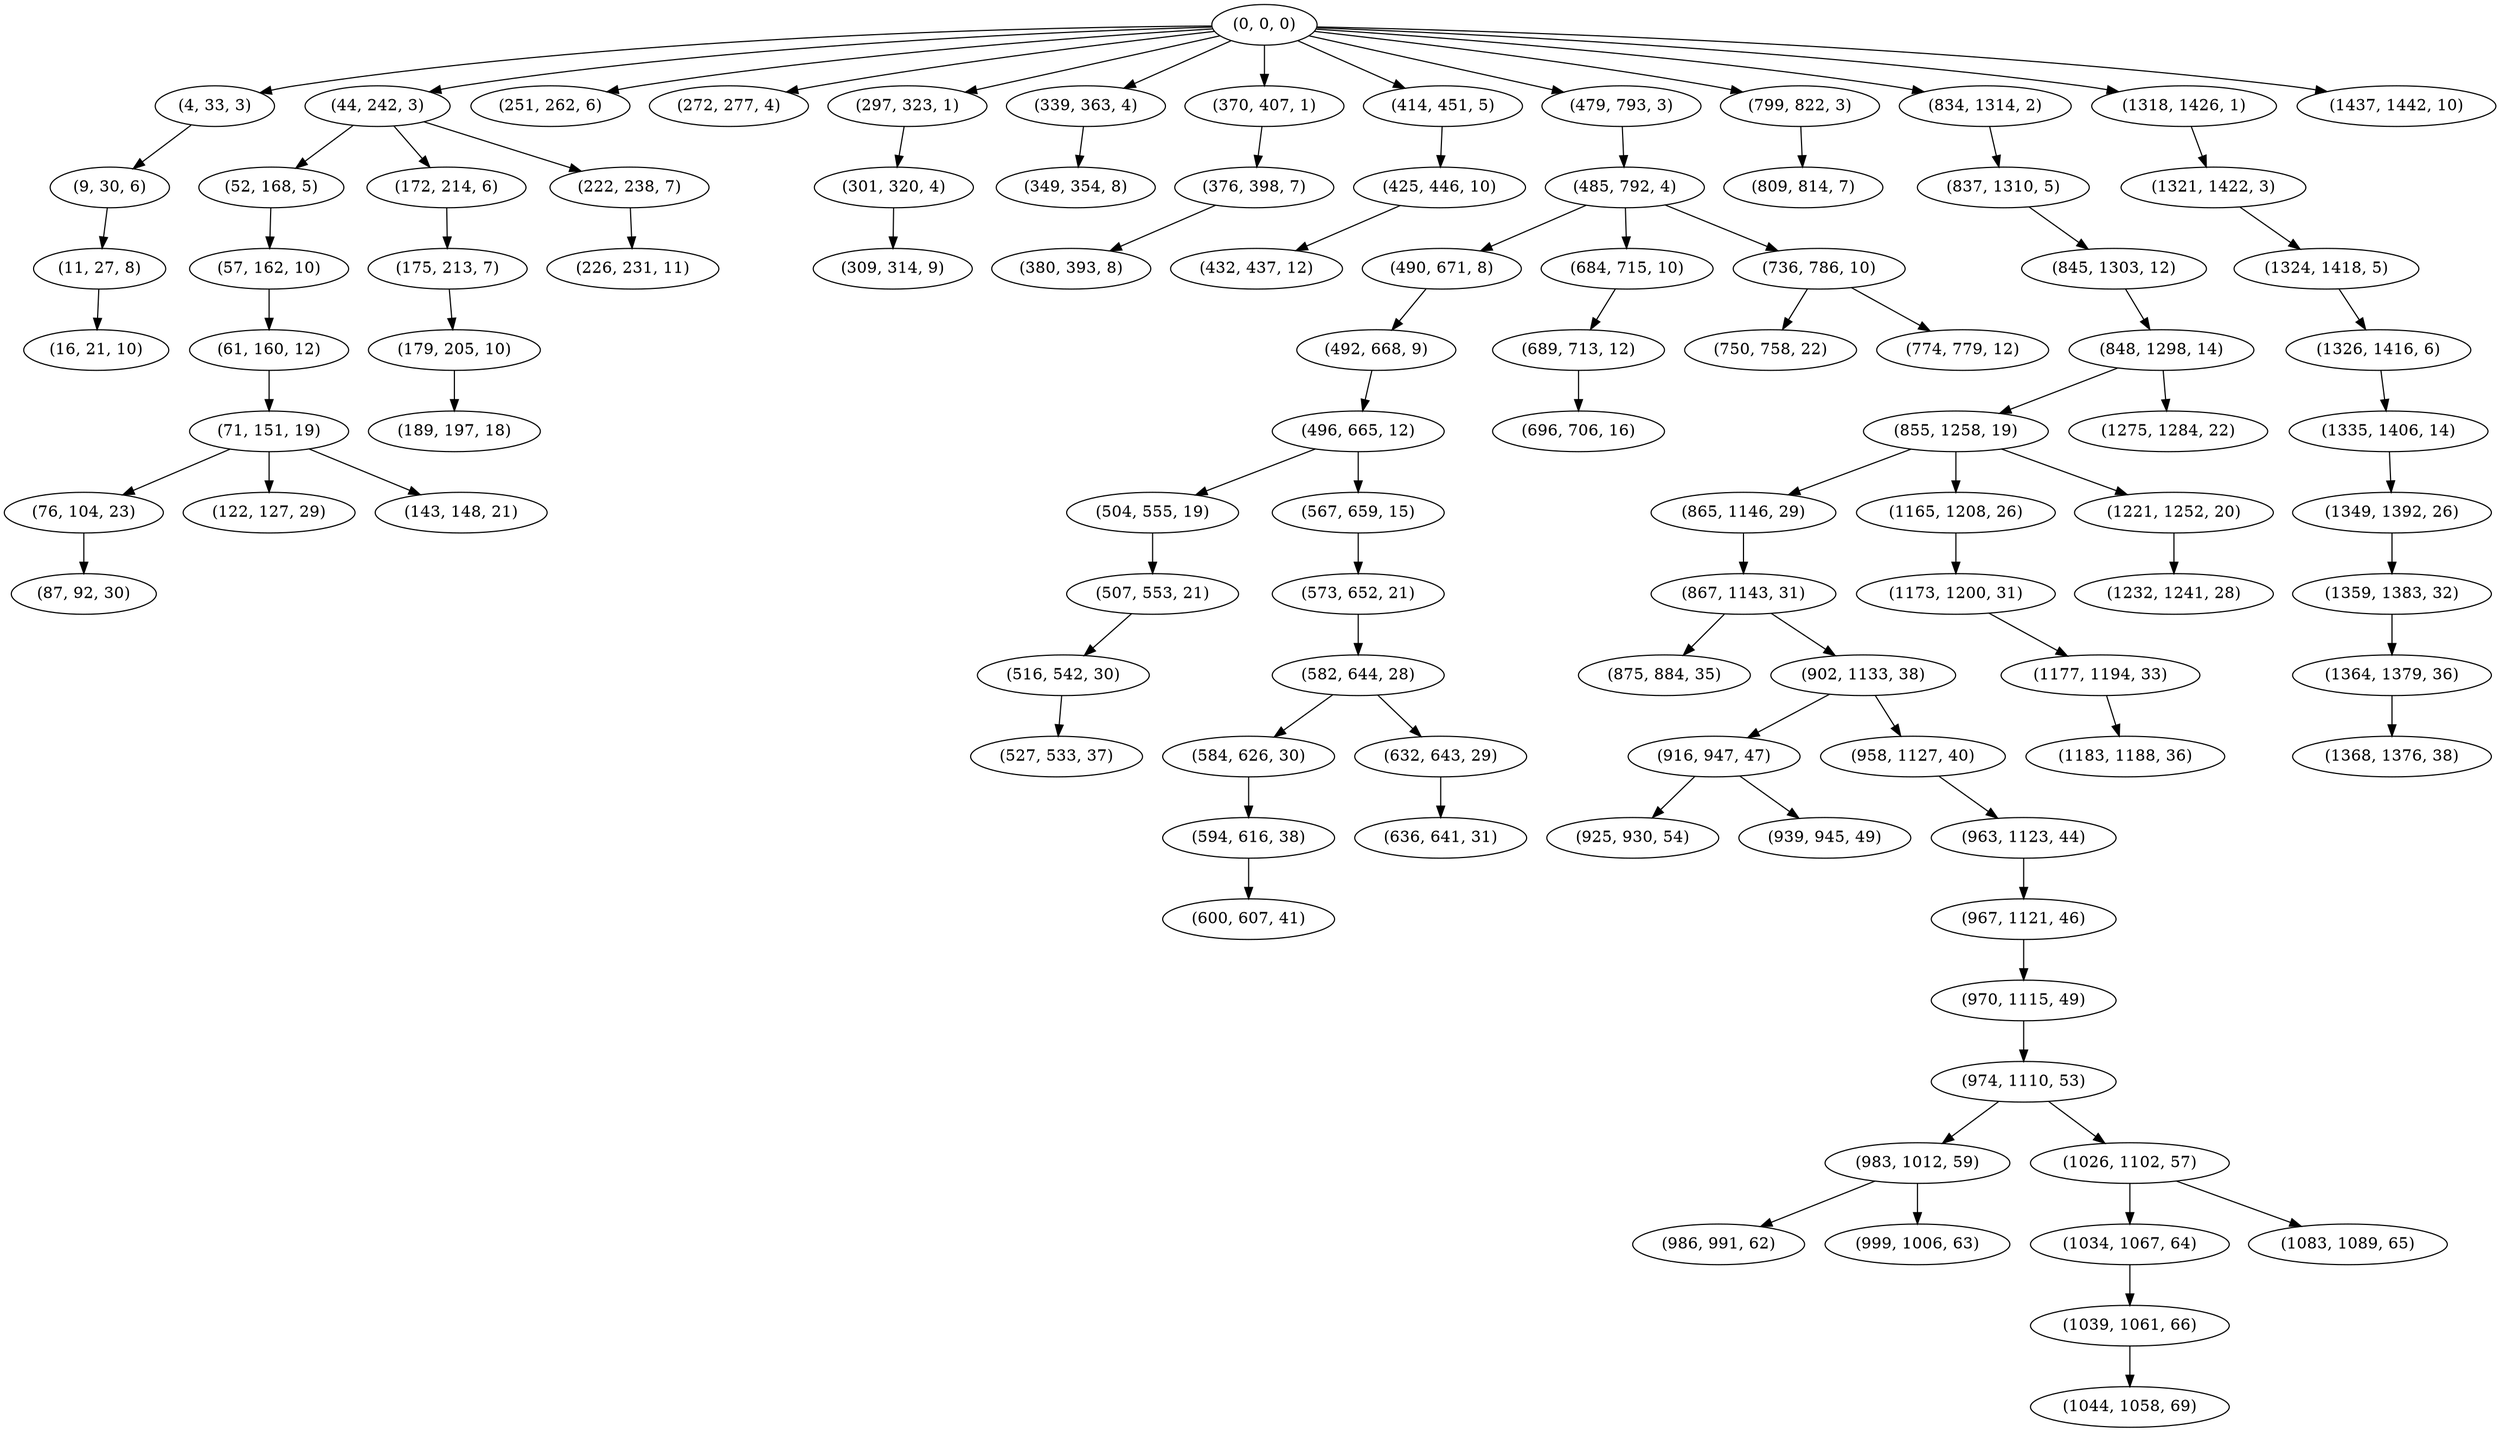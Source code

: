 digraph tree {
    "(0, 0, 0)";
    "(4, 33, 3)";
    "(9, 30, 6)";
    "(11, 27, 8)";
    "(16, 21, 10)";
    "(44, 242, 3)";
    "(52, 168, 5)";
    "(57, 162, 10)";
    "(61, 160, 12)";
    "(71, 151, 19)";
    "(76, 104, 23)";
    "(87, 92, 30)";
    "(122, 127, 29)";
    "(143, 148, 21)";
    "(172, 214, 6)";
    "(175, 213, 7)";
    "(179, 205, 10)";
    "(189, 197, 18)";
    "(222, 238, 7)";
    "(226, 231, 11)";
    "(251, 262, 6)";
    "(272, 277, 4)";
    "(297, 323, 1)";
    "(301, 320, 4)";
    "(309, 314, 9)";
    "(339, 363, 4)";
    "(349, 354, 8)";
    "(370, 407, 1)";
    "(376, 398, 7)";
    "(380, 393, 8)";
    "(414, 451, 5)";
    "(425, 446, 10)";
    "(432, 437, 12)";
    "(479, 793, 3)";
    "(485, 792, 4)";
    "(490, 671, 8)";
    "(492, 668, 9)";
    "(496, 665, 12)";
    "(504, 555, 19)";
    "(507, 553, 21)";
    "(516, 542, 30)";
    "(527, 533, 37)";
    "(567, 659, 15)";
    "(573, 652, 21)";
    "(582, 644, 28)";
    "(584, 626, 30)";
    "(594, 616, 38)";
    "(600, 607, 41)";
    "(632, 643, 29)";
    "(636, 641, 31)";
    "(684, 715, 10)";
    "(689, 713, 12)";
    "(696, 706, 16)";
    "(736, 786, 10)";
    "(750, 758, 22)";
    "(774, 779, 12)";
    "(799, 822, 3)";
    "(809, 814, 7)";
    "(834, 1314, 2)";
    "(837, 1310, 5)";
    "(845, 1303, 12)";
    "(848, 1298, 14)";
    "(855, 1258, 19)";
    "(865, 1146, 29)";
    "(867, 1143, 31)";
    "(875, 884, 35)";
    "(902, 1133, 38)";
    "(916, 947, 47)";
    "(925, 930, 54)";
    "(939, 945, 49)";
    "(958, 1127, 40)";
    "(963, 1123, 44)";
    "(967, 1121, 46)";
    "(970, 1115, 49)";
    "(974, 1110, 53)";
    "(983, 1012, 59)";
    "(986, 991, 62)";
    "(999, 1006, 63)";
    "(1026, 1102, 57)";
    "(1034, 1067, 64)";
    "(1039, 1061, 66)";
    "(1044, 1058, 69)";
    "(1083, 1089, 65)";
    "(1165, 1208, 26)";
    "(1173, 1200, 31)";
    "(1177, 1194, 33)";
    "(1183, 1188, 36)";
    "(1221, 1252, 20)";
    "(1232, 1241, 28)";
    "(1275, 1284, 22)";
    "(1318, 1426, 1)";
    "(1321, 1422, 3)";
    "(1324, 1418, 5)";
    "(1326, 1416, 6)";
    "(1335, 1406, 14)";
    "(1349, 1392, 26)";
    "(1359, 1383, 32)";
    "(1364, 1379, 36)";
    "(1368, 1376, 38)";
    "(1437, 1442, 10)";
    "(0, 0, 0)" -> "(4, 33, 3)";
    "(0, 0, 0)" -> "(44, 242, 3)";
    "(0, 0, 0)" -> "(251, 262, 6)";
    "(0, 0, 0)" -> "(272, 277, 4)";
    "(0, 0, 0)" -> "(297, 323, 1)";
    "(0, 0, 0)" -> "(339, 363, 4)";
    "(0, 0, 0)" -> "(370, 407, 1)";
    "(0, 0, 0)" -> "(414, 451, 5)";
    "(0, 0, 0)" -> "(479, 793, 3)";
    "(0, 0, 0)" -> "(799, 822, 3)";
    "(0, 0, 0)" -> "(834, 1314, 2)";
    "(0, 0, 0)" -> "(1318, 1426, 1)";
    "(0, 0, 0)" -> "(1437, 1442, 10)";
    "(4, 33, 3)" -> "(9, 30, 6)";
    "(9, 30, 6)" -> "(11, 27, 8)";
    "(11, 27, 8)" -> "(16, 21, 10)";
    "(44, 242, 3)" -> "(52, 168, 5)";
    "(44, 242, 3)" -> "(172, 214, 6)";
    "(44, 242, 3)" -> "(222, 238, 7)";
    "(52, 168, 5)" -> "(57, 162, 10)";
    "(57, 162, 10)" -> "(61, 160, 12)";
    "(61, 160, 12)" -> "(71, 151, 19)";
    "(71, 151, 19)" -> "(76, 104, 23)";
    "(71, 151, 19)" -> "(122, 127, 29)";
    "(71, 151, 19)" -> "(143, 148, 21)";
    "(76, 104, 23)" -> "(87, 92, 30)";
    "(172, 214, 6)" -> "(175, 213, 7)";
    "(175, 213, 7)" -> "(179, 205, 10)";
    "(179, 205, 10)" -> "(189, 197, 18)";
    "(222, 238, 7)" -> "(226, 231, 11)";
    "(297, 323, 1)" -> "(301, 320, 4)";
    "(301, 320, 4)" -> "(309, 314, 9)";
    "(339, 363, 4)" -> "(349, 354, 8)";
    "(370, 407, 1)" -> "(376, 398, 7)";
    "(376, 398, 7)" -> "(380, 393, 8)";
    "(414, 451, 5)" -> "(425, 446, 10)";
    "(425, 446, 10)" -> "(432, 437, 12)";
    "(479, 793, 3)" -> "(485, 792, 4)";
    "(485, 792, 4)" -> "(490, 671, 8)";
    "(485, 792, 4)" -> "(684, 715, 10)";
    "(485, 792, 4)" -> "(736, 786, 10)";
    "(490, 671, 8)" -> "(492, 668, 9)";
    "(492, 668, 9)" -> "(496, 665, 12)";
    "(496, 665, 12)" -> "(504, 555, 19)";
    "(496, 665, 12)" -> "(567, 659, 15)";
    "(504, 555, 19)" -> "(507, 553, 21)";
    "(507, 553, 21)" -> "(516, 542, 30)";
    "(516, 542, 30)" -> "(527, 533, 37)";
    "(567, 659, 15)" -> "(573, 652, 21)";
    "(573, 652, 21)" -> "(582, 644, 28)";
    "(582, 644, 28)" -> "(584, 626, 30)";
    "(582, 644, 28)" -> "(632, 643, 29)";
    "(584, 626, 30)" -> "(594, 616, 38)";
    "(594, 616, 38)" -> "(600, 607, 41)";
    "(632, 643, 29)" -> "(636, 641, 31)";
    "(684, 715, 10)" -> "(689, 713, 12)";
    "(689, 713, 12)" -> "(696, 706, 16)";
    "(736, 786, 10)" -> "(750, 758, 22)";
    "(736, 786, 10)" -> "(774, 779, 12)";
    "(799, 822, 3)" -> "(809, 814, 7)";
    "(834, 1314, 2)" -> "(837, 1310, 5)";
    "(837, 1310, 5)" -> "(845, 1303, 12)";
    "(845, 1303, 12)" -> "(848, 1298, 14)";
    "(848, 1298, 14)" -> "(855, 1258, 19)";
    "(848, 1298, 14)" -> "(1275, 1284, 22)";
    "(855, 1258, 19)" -> "(865, 1146, 29)";
    "(855, 1258, 19)" -> "(1165, 1208, 26)";
    "(855, 1258, 19)" -> "(1221, 1252, 20)";
    "(865, 1146, 29)" -> "(867, 1143, 31)";
    "(867, 1143, 31)" -> "(875, 884, 35)";
    "(867, 1143, 31)" -> "(902, 1133, 38)";
    "(902, 1133, 38)" -> "(916, 947, 47)";
    "(902, 1133, 38)" -> "(958, 1127, 40)";
    "(916, 947, 47)" -> "(925, 930, 54)";
    "(916, 947, 47)" -> "(939, 945, 49)";
    "(958, 1127, 40)" -> "(963, 1123, 44)";
    "(963, 1123, 44)" -> "(967, 1121, 46)";
    "(967, 1121, 46)" -> "(970, 1115, 49)";
    "(970, 1115, 49)" -> "(974, 1110, 53)";
    "(974, 1110, 53)" -> "(983, 1012, 59)";
    "(974, 1110, 53)" -> "(1026, 1102, 57)";
    "(983, 1012, 59)" -> "(986, 991, 62)";
    "(983, 1012, 59)" -> "(999, 1006, 63)";
    "(1026, 1102, 57)" -> "(1034, 1067, 64)";
    "(1026, 1102, 57)" -> "(1083, 1089, 65)";
    "(1034, 1067, 64)" -> "(1039, 1061, 66)";
    "(1039, 1061, 66)" -> "(1044, 1058, 69)";
    "(1165, 1208, 26)" -> "(1173, 1200, 31)";
    "(1173, 1200, 31)" -> "(1177, 1194, 33)";
    "(1177, 1194, 33)" -> "(1183, 1188, 36)";
    "(1221, 1252, 20)" -> "(1232, 1241, 28)";
    "(1318, 1426, 1)" -> "(1321, 1422, 3)";
    "(1321, 1422, 3)" -> "(1324, 1418, 5)";
    "(1324, 1418, 5)" -> "(1326, 1416, 6)";
    "(1326, 1416, 6)" -> "(1335, 1406, 14)";
    "(1335, 1406, 14)" -> "(1349, 1392, 26)";
    "(1349, 1392, 26)" -> "(1359, 1383, 32)";
    "(1359, 1383, 32)" -> "(1364, 1379, 36)";
    "(1364, 1379, 36)" -> "(1368, 1376, 38)";
}
